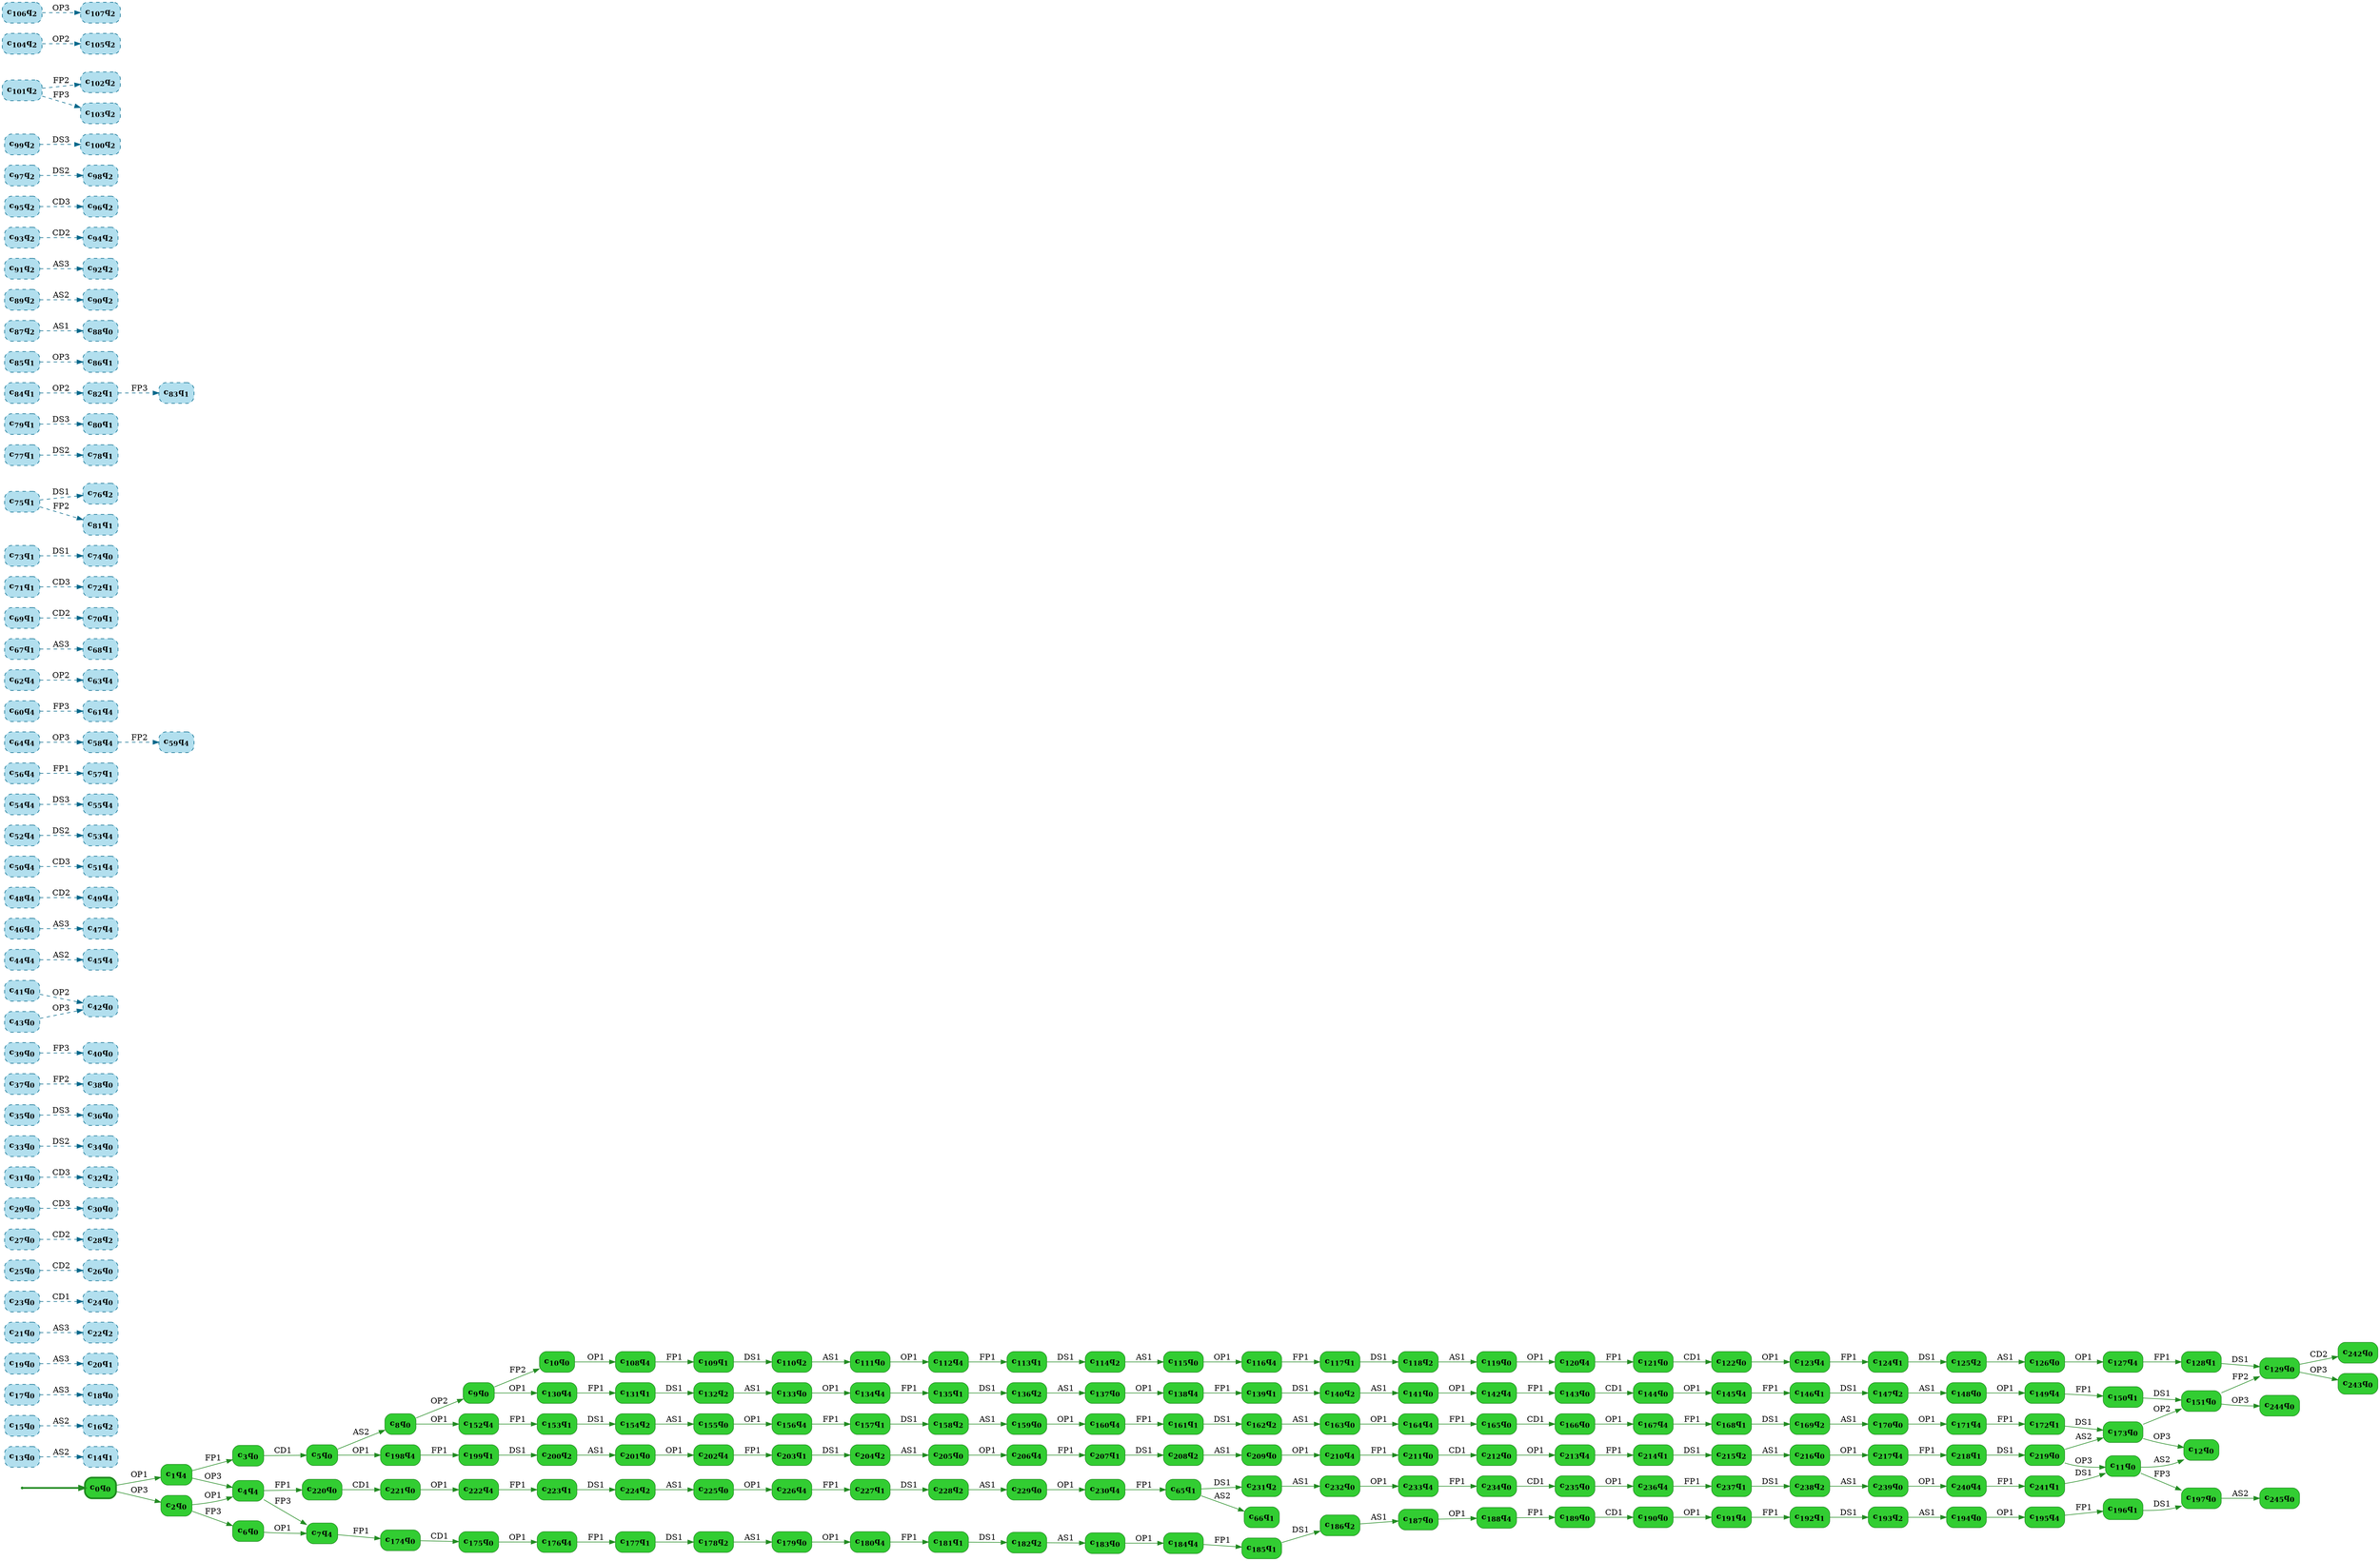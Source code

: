 digraph g {

	rankdir="LR"

	__invisible__[shape="point", color="forestgreen"]
	c0q0[label=<<b>c<sub>0</sub>q<sub>0</sub></b>>, shape="box", style="rounded, filled", fillcolor="limegreen", color="forestgreen", penwidth=3] // Initial
	c1q4[label=<<b>c<sub>1</sub>q<sub>4</sub></b>>, shape="box", style="rounded, filled", fillcolor="limegreen", color="forestgreen"]
	c3q0[label=<<b>c<sub>3</sub>q<sub>0</sub></b>>, shape="box", style="rounded, filled", fillcolor="limegreen", color="forestgreen"]
	c5q0[label=<<b>c<sub>5</sub>q<sub>0</sub></b>>, shape="box", style="rounded, filled", fillcolor="limegreen", color="forestgreen"]
	c8q0[label=<<b>c<sub>8</sub>q<sub>0</sub></b>>, shape="box", style="rounded, filled", fillcolor="limegreen", color="forestgreen"]
	c9q0[label=<<b>c<sub>9</sub>q<sub>0</sub></b>>, shape="box", style="rounded, filled", fillcolor="limegreen", color="forestgreen"]
	c10q0[label=<<b>c<sub>10</sub>q<sub>0</sub></b>>, shape="box", style="rounded, filled", fillcolor="limegreen", color="forestgreen"]
	c108q4[label=<<b>c<sub>108</sub>q<sub>4</sub></b>>, shape="box", style="rounded, filled", fillcolor="limegreen", color="forestgreen"]
	c109q1[label=<<b>c<sub>109</sub>q<sub>1</sub></b>>, shape="box", style="rounded, filled", fillcolor="limegreen", color="forestgreen"]
	c110q2[label=<<b>c<sub>110</sub>q<sub>2</sub></b>>, shape="box", style="rounded, filled", fillcolor="limegreen", color="forestgreen"]
	c111q0[label=<<b>c<sub>111</sub>q<sub>0</sub></b>>, shape="box", style="rounded, filled", fillcolor="limegreen", color="forestgreen"]
	c112q4[label=<<b>c<sub>112</sub>q<sub>4</sub></b>>, shape="box", style="rounded, filled", fillcolor="limegreen", color="forestgreen"]
	c113q1[label=<<b>c<sub>113</sub>q<sub>1</sub></b>>, shape="box", style="rounded, filled", fillcolor="limegreen", color="forestgreen"]
	c114q2[label=<<b>c<sub>114</sub>q<sub>2</sub></b>>, shape="box", style="rounded, filled", fillcolor="limegreen", color="forestgreen"]
	c115q0[label=<<b>c<sub>115</sub>q<sub>0</sub></b>>, shape="box", style="rounded, filled", fillcolor="limegreen", color="forestgreen"]
	c116q4[label=<<b>c<sub>116</sub>q<sub>4</sub></b>>, shape="box", style="rounded, filled", fillcolor="limegreen", color="forestgreen"]
	c117q1[label=<<b>c<sub>117</sub>q<sub>1</sub></b>>, shape="box", style="rounded, filled", fillcolor="limegreen", color="forestgreen"]
	c118q2[label=<<b>c<sub>118</sub>q<sub>2</sub></b>>, shape="box", style="rounded, filled", fillcolor="limegreen", color="forestgreen"]
	c119q0[label=<<b>c<sub>119</sub>q<sub>0</sub></b>>, shape="box", style="rounded, filled", fillcolor="limegreen", color="forestgreen"]
	c120q4[label=<<b>c<sub>120</sub>q<sub>4</sub></b>>, shape="box", style="rounded, filled", fillcolor="limegreen", color="forestgreen"]
	c121q0[label=<<b>c<sub>121</sub>q<sub>0</sub></b>>, shape="box", style="rounded, filled", fillcolor="limegreen", color="forestgreen"]
	c122q0[label=<<b>c<sub>122</sub>q<sub>0</sub></b>>, shape="box", style="rounded, filled", fillcolor="limegreen", color="forestgreen"]
	c123q4[label=<<b>c<sub>123</sub>q<sub>4</sub></b>>, shape="box", style="rounded, filled", fillcolor="limegreen", color="forestgreen"]
	c124q1[label=<<b>c<sub>124</sub>q<sub>1</sub></b>>, shape="box", style="rounded, filled", fillcolor="limegreen", color="forestgreen"]
	c125q2[label=<<b>c<sub>125</sub>q<sub>2</sub></b>>, shape="box", style="rounded, filled", fillcolor="limegreen", color="forestgreen"]
	c126q0[label=<<b>c<sub>126</sub>q<sub>0</sub></b>>, shape="box", style="rounded, filled", fillcolor="limegreen", color="forestgreen"]
	c127q4[label=<<b>c<sub>127</sub>q<sub>4</sub></b>>, shape="box", style="rounded, filled", fillcolor="limegreen", color="forestgreen"]
	c128q1[label=<<b>c<sub>128</sub>q<sub>1</sub></b>>, shape="box", style="rounded, filled", fillcolor="limegreen", color="forestgreen"]
	c129q0[label=<<b>c<sub>129</sub>q<sub>0</sub></b>>, shape="box", style="rounded, filled", fillcolor="limegreen", color="forestgreen"]
	c242q0[label=<<b>c<sub>242</sub>q<sub>0</sub></b>>, shape="box", style="rounded, filled", fillcolor="limegreen", color="forestgreen"]
	c243q0[label=<<b>c<sub>243</sub>q<sub>0</sub></b>>, shape="box", style="rounded, filled", fillcolor="limegreen", color="forestgreen"]
	c130q4[label=<<b>c<sub>130</sub>q<sub>4</sub></b>>, shape="box", style="rounded, filled", fillcolor="limegreen", color="forestgreen"]
	c131q1[label=<<b>c<sub>131</sub>q<sub>1</sub></b>>, shape="box", style="rounded, filled", fillcolor="limegreen", color="forestgreen"]
	c132q2[label=<<b>c<sub>132</sub>q<sub>2</sub></b>>, shape="box", style="rounded, filled", fillcolor="limegreen", color="forestgreen"]
	c133q0[label=<<b>c<sub>133</sub>q<sub>0</sub></b>>, shape="box", style="rounded, filled", fillcolor="limegreen", color="forestgreen"]
	c134q4[label=<<b>c<sub>134</sub>q<sub>4</sub></b>>, shape="box", style="rounded, filled", fillcolor="limegreen", color="forestgreen"]
	c135q1[label=<<b>c<sub>135</sub>q<sub>1</sub></b>>, shape="box", style="rounded, filled", fillcolor="limegreen", color="forestgreen"]
	c136q2[label=<<b>c<sub>136</sub>q<sub>2</sub></b>>, shape="box", style="rounded, filled", fillcolor="limegreen", color="forestgreen"]
	c137q0[label=<<b>c<sub>137</sub>q<sub>0</sub></b>>, shape="box", style="rounded, filled", fillcolor="limegreen", color="forestgreen"]
	c138q4[label=<<b>c<sub>138</sub>q<sub>4</sub></b>>, shape="box", style="rounded, filled", fillcolor="limegreen", color="forestgreen"]
	c139q1[label=<<b>c<sub>139</sub>q<sub>1</sub></b>>, shape="box", style="rounded, filled", fillcolor="limegreen", color="forestgreen"]
	c140q2[label=<<b>c<sub>140</sub>q<sub>2</sub></b>>, shape="box", style="rounded, filled", fillcolor="limegreen", color="forestgreen"]
	c141q0[label=<<b>c<sub>141</sub>q<sub>0</sub></b>>, shape="box", style="rounded, filled", fillcolor="limegreen", color="forestgreen"]
	c142q4[label=<<b>c<sub>142</sub>q<sub>4</sub></b>>, shape="box", style="rounded, filled", fillcolor="limegreen", color="forestgreen"]
	c143q0[label=<<b>c<sub>143</sub>q<sub>0</sub></b>>, shape="box", style="rounded, filled", fillcolor="limegreen", color="forestgreen"]
	c144q0[label=<<b>c<sub>144</sub>q<sub>0</sub></b>>, shape="box", style="rounded, filled", fillcolor="limegreen", color="forestgreen"]
	c145q4[label=<<b>c<sub>145</sub>q<sub>4</sub></b>>, shape="box", style="rounded, filled", fillcolor="limegreen", color="forestgreen"]
	c146q1[label=<<b>c<sub>146</sub>q<sub>1</sub></b>>, shape="box", style="rounded, filled", fillcolor="limegreen", color="forestgreen"]
	c147q2[label=<<b>c<sub>147</sub>q<sub>2</sub></b>>, shape="box", style="rounded, filled", fillcolor="limegreen", color="forestgreen"]
	c148q0[label=<<b>c<sub>148</sub>q<sub>0</sub></b>>, shape="box", style="rounded, filled", fillcolor="limegreen", color="forestgreen"]
	c149q4[label=<<b>c<sub>149</sub>q<sub>4</sub></b>>, shape="box", style="rounded, filled", fillcolor="limegreen", color="forestgreen"]
	c150q1[label=<<b>c<sub>150</sub>q<sub>1</sub></b>>, shape="box", style="rounded, filled", fillcolor="limegreen", color="forestgreen"]
	c151q0[label=<<b>c<sub>151</sub>q<sub>0</sub></b>>, shape="box", style="rounded, filled", fillcolor="limegreen", color="forestgreen"]
	c244q0[label=<<b>c<sub>244</sub>q<sub>0</sub></b>>, shape="box", style="rounded, filled", fillcolor="limegreen", color="forestgreen"]
	c152q4[label=<<b>c<sub>152</sub>q<sub>4</sub></b>>, shape="box", style="rounded, filled", fillcolor="limegreen", color="forestgreen"]
	c153q1[label=<<b>c<sub>153</sub>q<sub>1</sub></b>>, shape="box", style="rounded, filled", fillcolor="limegreen", color="forestgreen"]
	c154q2[label=<<b>c<sub>154</sub>q<sub>2</sub></b>>, shape="box", style="rounded, filled", fillcolor="limegreen", color="forestgreen"]
	c155q0[label=<<b>c<sub>155</sub>q<sub>0</sub></b>>, shape="box", style="rounded, filled", fillcolor="limegreen", color="forestgreen"]
	c156q4[label=<<b>c<sub>156</sub>q<sub>4</sub></b>>, shape="box", style="rounded, filled", fillcolor="limegreen", color="forestgreen"]
	c157q1[label=<<b>c<sub>157</sub>q<sub>1</sub></b>>, shape="box", style="rounded, filled", fillcolor="limegreen", color="forestgreen"]
	c158q2[label=<<b>c<sub>158</sub>q<sub>2</sub></b>>, shape="box", style="rounded, filled", fillcolor="limegreen", color="forestgreen"]
	c159q0[label=<<b>c<sub>159</sub>q<sub>0</sub></b>>, shape="box", style="rounded, filled", fillcolor="limegreen", color="forestgreen"]
	c160q4[label=<<b>c<sub>160</sub>q<sub>4</sub></b>>, shape="box", style="rounded, filled", fillcolor="limegreen", color="forestgreen"]
	c161q1[label=<<b>c<sub>161</sub>q<sub>1</sub></b>>, shape="box", style="rounded, filled", fillcolor="limegreen", color="forestgreen"]
	c162q2[label=<<b>c<sub>162</sub>q<sub>2</sub></b>>, shape="box", style="rounded, filled", fillcolor="limegreen", color="forestgreen"]
	c163q0[label=<<b>c<sub>163</sub>q<sub>0</sub></b>>, shape="box", style="rounded, filled", fillcolor="limegreen", color="forestgreen"]
	c164q4[label=<<b>c<sub>164</sub>q<sub>4</sub></b>>, shape="box", style="rounded, filled", fillcolor="limegreen", color="forestgreen"]
	c165q0[label=<<b>c<sub>165</sub>q<sub>0</sub></b>>, shape="box", style="rounded, filled", fillcolor="limegreen", color="forestgreen"]
	c166q0[label=<<b>c<sub>166</sub>q<sub>0</sub></b>>, shape="box", style="rounded, filled", fillcolor="limegreen", color="forestgreen"]
	c167q4[label=<<b>c<sub>167</sub>q<sub>4</sub></b>>, shape="box", style="rounded, filled", fillcolor="limegreen", color="forestgreen"]
	c168q1[label=<<b>c<sub>168</sub>q<sub>1</sub></b>>, shape="box", style="rounded, filled", fillcolor="limegreen", color="forestgreen"]
	c169q2[label=<<b>c<sub>169</sub>q<sub>2</sub></b>>, shape="box", style="rounded, filled", fillcolor="limegreen", color="forestgreen"]
	c170q0[label=<<b>c<sub>170</sub>q<sub>0</sub></b>>, shape="box", style="rounded, filled", fillcolor="limegreen", color="forestgreen"]
	c171q4[label=<<b>c<sub>171</sub>q<sub>4</sub></b>>, shape="box", style="rounded, filled", fillcolor="limegreen", color="forestgreen"]
	c172q1[label=<<b>c<sub>172</sub>q<sub>1</sub></b>>, shape="box", style="rounded, filled", fillcolor="limegreen", color="forestgreen"]
	c173q0[label=<<b>c<sub>173</sub>q<sub>0</sub></b>>, shape="box", style="rounded, filled", fillcolor="limegreen", color="forestgreen"]
	c12q0[label=<<b>c<sub>12</sub>q<sub>0</sub></b>>, shape="box", style="rounded, filled", fillcolor="limegreen", color="forestgreen"]
	c198q4[label=<<b>c<sub>198</sub>q<sub>4</sub></b>>, shape="box", style="rounded, filled", fillcolor="limegreen", color="forestgreen"]
	c199q1[label=<<b>c<sub>199</sub>q<sub>1</sub></b>>, shape="box", style="rounded, filled", fillcolor="limegreen", color="forestgreen"]
	c200q2[label=<<b>c<sub>200</sub>q<sub>2</sub></b>>, shape="box", style="rounded, filled", fillcolor="limegreen", color="forestgreen"]
	c201q0[label=<<b>c<sub>201</sub>q<sub>0</sub></b>>, shape="box", style="rounded, filled", fillcolor="limegreen", color="forestgreen"]
	c202q4[label=<<b>c<sub>202</sub>q<sub>4</sub></b>>, shape="box", style="rounded, filled", fillcolor="limegreen", color="forestgreen"]
	c203q1[label=<<b>c<sub>203</sub>q<sub>1</sub></b>>, shape="box", style="rounded, filled", fillcolor="limegreen", color="forestgreen"]
	c204q2[label=<<b>c<sub>204</sub>q<sub>2</sub></b>>, shape="box", style="rounded, filled", fillcolor="limegreen", color="forestgreen"]
	c205q0[label=<<b>c<sub>205</sub>q<sub>0</sub></b>>, shape="box", style="rounded, filled", fillcolor="limegreen", color="forestgreen"]
	c206q4[label=<<b>c<sub>206</sub>q<sub>4</sub></b>>, shape="box", style="rounded, filled", fillcolor="limegreen", color="forestgreen"]
	c207q1[label=<<b>c<sub>207</sub>q<sub>1</sub></b>>, shape="box", style="rounded, filled", fillcolor="limegreen", color="forestgreen"]
	c208q2[label=<<b>c<sub>208</sub>q<sub>2</sub></b>>, shape="box", style="rounded, filled", fillcolor="limegreen", color="forestgreen"]
	c209q0[label=<<b>c<sub>209</sub>q<sub>0</sub></b>>, shape="box", style="rounded, filled", fillcolor="limegreen", color="forestgreen"]
	c210q4[label=<<b>c<sub>210</sub>q<sub>4</sub></b>>, shape="box", style="rounded, filled", fillcolor="limegreen", color="forestgreen"]
	c211q0[label=<<b>c<sub>211</sub>q<sub>0</sub></b>>, shape="box", style="rounded, filled", fillcolor="limegreen", color="forestgreen"]
	c212q0[label=<<b>c<sub>212</sub>q<sub>0</sub></b>>, shape="box", style="rounded, filled", fillcolor="limegreen", color="forestgreen"]
	c213q4[label=<<b>c<sub>213</sub>q<sub>4</sub></b>>, shape="box", style="rounded, filled", fillcolor="limegreen", color="forestgreen"]
	c214q1[label=<<b>c<sub>214</sub>q<sub>1</sub></b>>, shape="box", style="rounded, filled", fillcolor="limegreen", color="forestgreen"]
	c215q2[label=<<b>c<sub>215</sub>q<sub>2</sub></b>>, shape="box", style="rounded, filled", fillcolor="limegreen", color="forestgreen"]
	c216q0[label=<<b>c<sub>216</sub>q<sub>0</sub></b>>, shape="box", style="rounded, filled", fillcolor="limegreen", color="forestgreen"]
	c217q4[label=<<b>c<sub>217</sub>q<sub>4</sub></b>>, shape="box", style="rounded, filled", fillcolor="limegreen", color="forestgreen"]
	c218q1[label=<<b>c<sub>218</sub>q<sub>1</sub></b>>, shape="box", style="rounded, filled", fillcolor="limegreen", color="forestgreen"]
	c219q0[label=<<b>c<sub>219</sub>q<sub>0</sub></b>>, shape="box", style="rounded, filled", fillcolor="limegreen", color="forestgreen"]
	c11q0[label=<<b>c<sub>11</sub>q<sub>0</sub></b>>, shape="box", style="rounded, filled", fillcolor="limegreen", color="forestgreen"]
	c197q0[label=<<b>c<sub>197</sub>q<sub>0</sub></b>>, shape="box", style="rounded, filled", fillcolor="limegreen", color="forestgreen"]
	c245q0[label=<<b>c<sub>245</sub>q<sub>0</sub></b>>, shape="box", style="rounded, filled", fillcolor="limegreen", color="forestgreen"]
	c4q4[label=<<b>c<sub>4</sub>q<sub>4</sub></b>>, shape="box", style="rounded, filled", fillcolor="limegreen", color="forestgreen"]
	c7q4[label=<<b>c<sub>7</sub>q<sub>4</sub></b>>, shape="box", style="rounded, filled", fillcolor="limegreen", color="forestgreen"]
	c174q0[label=<<b>c<sub>174</sub>q<sub>0</sub></b>>, shape="box", style="rounded, filled", fillcolor="limegreen", color="forestgreen"]
	c175q0[label=<<b>c<sub>175</sub>q<sub>0</sub></b>>, shape="box", style="rounded, filled", fillcolor="limegreen", color="forestgreen"]
	c176q4[label=<<b>c<sub>176</sub>q<sub>4</sub></b>>, shape="box", style="rounded, filled", fillcolor="limegreen", color="forestgreen"]
	c177q1[label=<<b>c<sub>177</sub>q<sub>1</sub></b>>, shape="box", style="rounded, filled", fillcolor="limegreen", color="forestgreen"]
	c178q2[label=<<b>c<sub>178</sub>q<sub>2</sub></b>>, shape="box", style="rounded, filled", fillcolor="limegreen", color="forestgreen"]
	c179q0[label=<<b>c<sub>179</sub>q<sub>0</sub></b>>, shape="box", style="rounded, filled", fillcolor="limegreen", color="forestgreen"]
	c180q4[label=<<b>c<sub>180</sub>q<sub>4</sub></b>>, shape="box", style="rounded, filled", fillcolor="limegreen", color="forestgreen"]
	c181q1[label=<<b>c<sub>181</sub>q<sub>1</sub></b>>, shape="box", style="rounded, filled", fillcolor="limegreen", color="forestgreen"]
	c182q2[label=<<b>c<sub>182</sub>q<sub>2</sub></b>>, shape="box", style="rounded, filled", fillcolor="limegreen", color="forestgreen"]
	c183q0[label=<<b>c<sub>183</sub>q<sub>0</sub></b>>, shape="box", style="rounded, filled", fillcolor="limegreen", color="forestgreen"]
	c184q4[label=<<b>c<sub>184</sub>q<sub>4</sub></b>>, shape="box", style="rounded, filled", fillcolor="limegreen", color="forestgreen"]
	c185q1[label=<<b>c<sub>185</sub>q<sub>1</sub></b>>, shape="box", style="rounded, filled", fillcolor="limegreen", color="forestgreen"]
	c186q2[label=<<b>c<sub>186</sub>q<sub>2</sub></b>>, shape="box", style="rounded, filled", fillcolor="limegreen", color="forestgreen"]
	c187q0[label=<<b>c<sub>187</sub>q<sub>0</sub></b>>, shape="box", style="rounded, filled", fillcolor="limegreen", color="forestgreen"]
	c188q4[label=<<b>c<sub>188</sub>q<sub>4</sub></b>>, shape="box", style="rounded, filled", fillcolor="limegreen", color="forestgreen"]
	c189q0[label=<<b>c<sub>189</sub>q<sub>0</sub></b>>, shape="box", style="rounded, filled", fillcolor="limegreen", color="forestgreen"]
	c190q0[label=<<b>c<sub>190</sub>q<sub>0</sub></b>>, shape="box", style="rounded, filled", fillcolor="limegreen", color="forestgreen"]
	c191q4[label=<<b>c<sub>191</sub>q<sub>4</sub></b>>, shape="box", style="rounded, filled", fillcolor="limegreen", color="forestgreen"]
	c192q1[label=<<b>c<sub>192</sub>q<sub>1</sub></b>>, shape="box", style="rounded, filled", fillcolor="limegreen", color="forestgreen"]
	c193q2[label=<<b>c<sub>193</sub>q<sub>2</sub></b>>, shape="box", style="rounded, filled", fillcolor="limegreen", color="forestgreen"]
	c194q0[label=<<b>c<sub>194</sub>q<sub>0</sub></b>>, shape="box", style="rounded, filled", fillcolor="limegreen", color="forestgreen"]
	c195q4[label=<<b>c<sub>195</sub>q<sub>4</sub></b>>, shape="box", style="rounded, filled", fillcolor="limegreen", color="forestgreen"]
	c196q1[label=<<b>c<sub>196</sub>q<sub>1</sub></b>>, shape="box", style="rounded, filled", fillcolor="limegreen", color="forestgreen"]
	c220q0[label=<<b>c<sub>220</sub>q<sub>0</sub></b>>, shape="box", style="rounded, filled", fillcolor="limegreen", color="forestgreen"]
	c221q0[label=<<b>c<sub>221</sub>q<sub>0</sub></b>>, shape="box", style="rounded, filled", fillcolor="limegreen", color="forestgreen"]
	c222q4[label=<<b>c<sub>222</sub>q<sub>4</sub></b>>, shape="box", style="rounded, filled", fillcolor="limegreen", color="forestgreen"]
	c223q1[label=<<b>c<sub>223</sub>q<sub>1</sub></b>>, shape="box", style="rounded, filled", fillcolor="limegreen", color="forestgreen"]
	c224q2[label=<<b>c<sub>224</sub>q<sub>2</sub></b>>, shape="box", style="rounded, filled", fillcolor="limegreen", color="forestgreen"]
	c225q0[label=<<b>c<sub>225</sub>q<sub>0</sub></b>>, shape="box", style="rounded, filled", fillcolor="limegreen", color="forestgreen"]
	c226q4[label=<<b>c<sub>226</sub>q<sub>4</sub></b>>, shape="box", style="rounded, filled", fillcolor="limegreen", color="forestgreen"]
	c227q1[label=<<b>c<sub>227</sub>q<sub>1</sub></b>>, shape="box", style="rounded, filled", fillcolor="limegreen", color="forestgreen"]
	c228q2[label=<<b>c<sub>228</sub>q<sub>2</sub></b>>, shape="box", style="rounded, filled", fillcolor="limegreen", color="forestgreen"]
	c229q0[label=<<b>c<sub>229</sub>q<sub>0</sub></b>>, shape="box", style="rounded, filled", fillcolor="limegreen", color="forestgreen"]
	c230q4[label=<<b>c<sub>230</sub>q<sub>4</sub></b>>, shape="box", style="rounded, filled", fillcolor="limegreen", color="forestgreen"]
	c65q1[label=<<b>c<sub>65</sub>q<sub>1</sub></b>>, shape="box", style="rounded, filled", fillcolor="limegreen", color="forestgreen"]
	c66q1[label=<<b>c<sub>66</sub>q<sub>1</sub></b>>, shape="box", style="rounded, filled", fillcolor="limegreen", color="forestgreen"]
	c231q2[label=<<b>c<sub>231</sub>q<sub>2</sub></b>>, shape="box", style="rounded, filled", fillcolor="limegreen", color="forestgreen"]
	c232q0[label=<<b>c<sub>232</sub>q<sub>0</sub></b>>, shape="box", style="rounded, filled", fillcolor="limegreen", color="forestgreen"]
	c233q4[label=<<b>c<sub>233</sub>q<sub>4</sub></b>>, shape="box", style="rounded, filled", fillcolor="limegreen", color="forestgreen"]
	c234q0[label=<<b>c<sub>234</sub>q<sub>0</sub></b>>, shape="box", style="rounded, filled", fillcolor="limegreen", color="forestgreen"]
	c235q0[label=<<b>c<sub>235</sub>q<sub>0</sub></b>>, shape="box", style="rounded, filled", fillcolor="limegreen", color="forestgreen"]
	c236q4[label=<<b>c<sub>236</sub>q<sub>4</sub></b>>, shape="box", style="rounded, filled", fillcolor="limegreen", color="forestgreen"]
	c237q1[label=<<b>c<sub>237</sub>q<sub>1</sub></b>>, shape="box", style="rounded, filled", fillcolor="limegreen", color="forestgreen"]
	c238q2[label=<<b>c<sub>238</sub>q<sub>2</sub></b>>, shape="box", style="rounded, filled", fillcolor="limegreen", color="forestgreen"]
	c239q0[label=<<b>c<sub>239</sub>q<sub>0</sub></b>>, shape="box", style="rounded, filled", fillcolor="limegreen", color="forestgreen"]
	c240q4[label=<<b>c<sub>240</sub>q<sub>4</sub></b>>, shape="box", style="rounded, filled", fillcolor="limegreen", color="forestgreen"]
	c241q1[label=<<b>c<sub>241</sub>q<sub>1</sub></b>>, shape="box", style="rounded, filled", fillcolor="limegreen", color="forestgreen"]
	c2q0[label=<<b>c<sub>2</sub>q<sub>0</sub></b>>, shape="box", style="rounded, filled", fillcolor="limegreen", color="forestgreen"]
	c6q0[label=<<b>c<sub>6</sub>q<sub>0</sub></b>>, shape="box", style="rounded, filled", fillcolor="limegreen", color="forestgreen"]
	c13q0[label=<<b>c<sub>13</sub>q<sub>0</sub></b>>, shape="box", style="rounded, filled, dashed", fillcolor="lightblue2", color="deepskyblue4"]
	c14q1[label=<<b>c<sub>14</sub>q<sub>1</sub></b>>, shape="box", style="rounded, filled, dashed", fillcolor="lightblue2", color="deepskyblue4"]
	c15q0[label=<<b>c<sub>15</sub>q<sub>0</sub></b>>, shape="box", style="rounded, filled, dashed", fillcolor="lightblue2", color="deepskyblue4"]
	c16q2[label=<<b>c<sub>16</sub>q<sub>2</sub></b>>, shape="box", style="rounded, filled, dashed", fillcolor="lightblue2", color="deepskyblue4"]
	c17q0[label=<<b>c<sub>17</sub>q<sub>0</sub></b>>, shape="box", style="rounded, filled, dashed", fillcolor="lightblue2", color="deepskyblue4"]
	c18q0[label=<<b>c<sub>18</sub>q<sub>0</sub></b>>, shape="box", style="rounded, filled, dashed", fillcolor="lightblue2", color="deepskyblue4"]
	c19q0[label=<<b>c<sub>19</sub>q<sub>0</sub></b>>, shape="box", style="rounded, filled, dashed", fillcolor="lightblue2", color="deepskyblue4"]
	c20q1[label=<<b>c<sub>20</sub>q<sub>1</sub></b>>, shape="box", style="rounded, filled, dashed", fillcolor="lightblue2", color="deepskyblue4"]
	c21q0[label=<<b>c<sub>21</sub>q<sub>0</sub></b>>, shape="box", style="rounded, filled, dashed", fillcolor="lightblue2", color="deepskyblue4"]
	c22q2[label=<<b>c<sub>22</sub>q<sub>2</sub></b>>, shape="box", style="rounded, filled, dashed", fillcolor="lightblue2", color="deepskyblue4"]
	c23q0[label=<<b>c<sub>23</sub>q<sub>0</sub></b>>, shape="box", style="rounded, filled, dashed", fillcolor="lightblue2", color="deepskyblue4"]
	c24q0[label=<<b>c<sub>24</sub>q<sub>0</sub></b>>, shape="box", style="rounded, filled, dashed", fillcolor="lightblue2", color="deepskyblue4"]
	c25q0[label=<<b>c<sub>25</sub>q<sub>0</sub></b>>, shape="box", style="rounded, filled, dashed", fillcolor="lightblue2", color="deepskyblue4"]
	c26q0[label=<<b>c<sub>26</sub>q<sub>0</sub></b>>, shape="box", style="rounded, filled, dashed", fillcolor="lightblue2", color="deepskyblue4"]
	c27q0[label=<<b>c<sub>27</sub>q<sub>0</sub></b>>, shape="box", style="rounded, filled, dashed", fillcolor="lightblue2", color="deepskyblue4"]
	c28q2[label=<<b>c<sub>28</sub>q<sub>2</sub></b>>, shape="box", style="rounded, filled, dashed", fillcolor="lightblue2", color="deepskyblue4"]
	c29q0[label=<<b>c<sub>29</sub>q<sub>0</sub></b>>, shape="box", style="rounded, filled, dashed", fillcolor="lightblue2", color="deepskyblue4"]
	c30q0[label=<<b>c<sub>30</sub>q<sub>0</sub></b>>, shape="box", style="rounded, filled, dashed", fillcolor="lightblue2", color="deepskyblue4"]
	c31q0[label=<<b>c<sub>31</sub>q<sub>0</sub></b>>, shape="box", style="rounded, filled, dashed", fillcolor="lightblue2", color="deepskyblue4"]
	c32q2[label=<<b>c<sub>32</sub>q<sub>2</sub></b>>, shape="box", style="rounded, filled, dashed", fillcolor="lightblue2", color="deepskyblue4"]
	c33q0[label=<<b>c<sub>33</sub>q<sub>0</sub></b>>, shape="box", style="rounded, filled, dashed", fillcolor="lightblue2", color="deepskyblue4"]
	c34q0[label=<<b>c<sub>34</sub>q<sub>0</sub></b>>, shape="box", style="rounded, filled, dashed", fillcolor="lightblue2", color="deepskyblue4"]
	c35q0[label=<<b>c<sub>35</sub>q<sub>0</sub></b>>, shape="box", style="rounded, filled, dashed", fillcolor="lightblue2", color="deepskyblue4"]
	c36q0[label=<<b>c<sub>36</sub>q<sub>0</sub></b>>, shape="box", style="rounded, filled, dashed", fillcolor="lightblue2", color="deepskyblue4"]
	c37q0[label=<<b>c<sub>37</sub>q<sub>0</sub></b>>, shape="box", style="rounded, filled, dashed", fillcolor="lightblue2", color="deepskyblue4"]
	c38q0[label=<<b>c<sub>38</sub>q<sub>0</sub></b>>, shape="box", style="rounded, filled, dashed", fillcolor="lightblue2", color="deepskyblue4"]
	c39q0[label=<<b>c<sub>39</sub>q<sub>0</sub></b>>, shape="box", style="rounded, filled, dashed", fillcolor="lightblue2", color="deepskyblue4"]
	c40q0[label=<<b>c<sub>40</sub>q<sub>0</sub></b>>, shape="box", style="rounded, filled, dashed", fillcolor="lightblue2", color="deepskyblue4"]
	c41q0[label=<<b>c<sub>41</sub>q<sub>0</sub></b>>, shape="box", style="rounded, filled, dashed", fillcolor="lightblue2", color="deepskyblue4"]
	c42q0[label=<<b>c<sub>42</sub>q<sub>0</sub></b>>, shape="box", style="rounded, filled, dashed", fillcolor="lightblue2", color="deepskyblue4"]
	c43q0[label=<<b>c<sub>43</sub>q<sub>0</sub></b>>, shape="box", style="rounded, filled, dashed", fillcolor="lightblue2", color="deepskyblue4"]
	c44q4[label=<<b>c<sub>44</sub>q<sub>4</sub></b>>, shape="box", style="rounded, filled, dashed", fillcolor="lightblue2", color="deepskyblue4"]
	c45q4[label=<<b>c<sub>45</sub>q<sub>4</sub></b>>, shape="box", style="rounded, filled, dashed", fillcolor="lightblue2", color="deepskyblue4"]
	c46q4[label=<<b>c<sub>46</sub>q<sub>4</sub></b>>, shape="box", style="rounded, filled, dashed", fillcolor="lightblue2", color="deepskyblue4"]
	c47q4[label=<<b>c<sub>47</sub>q<sub>4</sub></b>>, shape="box", style="rounded, filled, dashed", fillcolor="lightblue2", color="deepskyblue4"]
	c48q4[label=<<b>c<sub>48</sub>q<sub>4</sub></b>>, shape="box", style="rounded, filled, dashed", fillcolor="lightblue2", color="deepskyblue4"]
	c49q4[label=<<b>c<sub>49</sub>q<sub>4</sub></b>>, shape="box", style="rounded, filled, dashed", fillcolor="lightblue2", color="deepskyblue4"]
	c50q4[label=<<b>c<sub>50</sub>q<sub>4</sub></b>>, shape="box", style="rounded, filled, dashed", fillcolor="lightblue2", color="deepskyblue4"]
	c51q4[label=<<b>c<sub>51</sub>q<sub>4</sub></b>>, shape="box", style="rounded, filled, dashed", fillcolor="lightblue2", color="deepskyblue4"]
	c52q4[label=<<b>c<sub>52</sub>q<sub>4</sub></b>>, shape="box", style="rounded, filled, dashed", fillcolor="lightblue2", color="deepskyblue4"]
	c53q4[label=<<b>c<sub>53</sub>q<sub>4</sub></b>>, shape="box", style="rounded, filled, dashed", fillcolor="lightblue2", color="deepskyblue4"]
	c54q4[label=<<b>c<sub>54</sub>q<sub>4</sub></b>>, shape="box", style="rounded, filled, dashed", fillcolor="lightblue2", color="deepskyblue4"]
	c55q4[label=<<b>c<sub>55</sub>q<sub>4</sub></b>>, shape="box", style="rounded, filled, dashed", fillcolor="lightblue2", color="deepskyblue4"]
	c56q4[label=<<b>c<sub>56</sub>q<sub>4</sub></b>>, shape="box", style="rounded, filled, dashed", fillcolor="lightblue2", color="deepskyblue4"]
	c57q1[label=<<b>c<sub>57</sub>q<sub>1</sub></b>>, shape="box", style="rounded, filled, dashed", fillcolor="lightblue2", color="deepskyblue4"]
	c58q4[label=<<b>c<sub>58</sub>q<sub>4</sub></b>>, shape="box", style="rounded, filled, dashed", fillcolor="lightblue2", color="deepskyblue4"]
	c59q4[label=<<b>c<sub>59</sub>q<sub>4</sub></b>>, shape="box", style="rounded, filled, dashed", fillcolor="lightblue2", color="deepskyblue4"]
	c60q4[label=<<b>c<sub>60</sub>q<sub>4</sub></b>>, shape="box", style="rounded, filled, dashed", fillcolor="lightblue2", color="deepskyblue4"]
	c61q4[label=<<b>c<sub>61</sub>q<sub>4</sub></b>>, shape="box", style="rounded, filled, dashed", fillcolor="lightblue2", color="deepskyblue4"]
	c62q4[label=<<b>c<sub>62</sub>q<sub>4</sub></b>>, shape="box", style="rounded, filled, dashed", fillcolor="lightblue2", color="deepskyblue4"]
	c63q4[label=<<b>c<sub>63</sub>q<sub>4</sub></b>>, shape="box", style="rounded, filled, dashed", fillcolor="lightblue2", color="deepskyblue4"]
	c64q4[label=<<b>c<sub>64</sub>q<sub>4</sub></b>>, shape="box", style="rounded, filled, dashed", fillcolor="lightblue2", color="deepskyblue4"]
	c67q1[label=<<b>c<sub>67</sub>q<sub>1</sub></b>>, shape="box", style="rounded, filled, dashed", fillcolor="lightblue2", color="deepskyblue4"]
	c68q1[label=<<b>c<sub>68</sub>q<sub>1</sub></b>>, shape="box", style="rounded, filled, dashed", fillcolor="lightblue2", color="deepskyblue4"]
	c69q1[label=<<b>c<sub>69</sub>q<sub>1</sub></b>>, shape="box", style="rounded, filled, dashed", fillcolor="lightblue2", color="deepskyblue4"]
	c70q1[label=<<b>c<sub>70</sub>q<sub>1</sub></b>>, shape="box", style="rounded, filled, dashed", fillcolor="lightblue2", color="deepskyblue4"]
	c71q1[label=<<b>c<sub>71</sub>q<sub>1</sub></b>>, shape="box", style="rounded, filled, dashed", fillcolor="lightblue2", color="deepskyblue4"]
	c72q1[label=<<b>c<sub>72</sub>q<sub>1</sub></b>>, shape="box", style="rounded, filled, dashed", fillcolor="lightblue2", color="deepskyblue4"]
	c73q1[label=<<b>c<sub>73</sub>q<sub>1</sub></b>>, shape="box", style="rounded, filled, dashed", fillcolor="lightblue2", color="deepskyblue4"]
	c74q0[label=<<b>c<sub>74</sub>q<sub>0</sub></b>>, shape="box", style="rounded, filled, dashed", fillcolor="lightblue2", color="deepskyblue4"]
	c75q1[label=<<b>c<sub>75</sub>q<sub>1</sub></b>>, shape="box", style="rounded, filled, dashed", fillcolor="lightblue2", color="deepskyblue4"]
	c76q2[label=<<b>c<sub>76</sub>q<sub>2</sub></b>>, shape="box", style="rounded, filled, dashed", fillcolor="lightblue2", color="deepskyblue4"]
	c77q1[label=<<b>c<sub>77</sub>q<sub>1</sub></b>>, shape="box", style="rounded, filled, dashed", fillcolor="lightblue2", color="deepskyblue4"]
	c78q1[label=<<b>c<sub>78</sub>q<sub>1</sub></b>>, shape="box", style="rounded, filled, dashed", fillcolor="lightblue2", color="deepskyblue4"]
	c79q1[label=<<b>c<sub>79</sub>q<sub>1</sub></b>>, shape="box", style="rounded, filled, dashed", fillcolor="lightblue2", color="deepskyblue4"]
	c80q1[label=<<b>c<sub>80</sub>q<sub>1</sub></b>>, shape="box", style="rounded, filled, dashed", fillcolor="lightblue2", color="deepskyblue4"]
	c81q1[label=<<b>c<sub>81</sub>q<sub>1</sub></b>>, shape="box", style="rounded, filled, dashed", fillcolor="lightblue2", color="deepskyblue4"]
	c82q1[label=<<b>c<sub>82</sub>q<sub>1</sub></b>>, shape="box", style="rounded, filled, dashed", fillcolor="lightblue2", color="deepskyblue4"]
	c83q1[label=<<b>c<sub>83</sub>q<sub>1</sub></b>>, shape="box", style="rounded, filled, dashed", fillcolor="lightblue2", color="deepskyblue4"]
	c84q1[label=<<b>c<sub>84</sub>q<sub>1</sub></b>>, shape="box", style="rounded, filled, dashed", fillcolor="lightblue2", color="deepskyblue4"]
	c85q1[label=<<b>c<sub>85</sub>q<sub>1</sub></b>>, shape="box", style="rounded, filled, dashed", fillcolor="lightblue2", color="deepskyblue4"]
	c86q1[label=<<b>c<sub>86</sub>q<sub>1</sub></b>>, shape="box", style="rounded, filled, dashed", fillcolor="lightblue2", color="deepskyblue4"]
	c87q2[label=<<b>c<sub>87</sub>q<sub>2</sub></b>>, shape="box", style="rounded, filled, dashed", fillcolor="lightblue2", color="deepskyblue4"]
	c88q0[label=<<b>c<sub>88</sub>q<sub>0</sub></b>>, shape="box", style="rounded, filled, dashed", fillcolor="lightblue2", color="deepskyblue4"]
	c89q2[label=<<b>c<sub>89</sub>q<sub>2</sub></b>>, shape="box", style="rounded, filled, dashed", fillcolor="lightblue2", color="deepskyblue4"]
	c90q2[label=<<b>c<sub>90</sub>q<sub>2</sub></b>>, shape="box", style="rounded, filled, dashed", fillcolor="lightblue2", color="deepskyblue4"]
	c91q2[label=<<b>c<sub>91</sub>q<sub>2</sub></b>>, shape="box", style="rounded, filled, dashed", fillcolor="lightblue2", color="deepskyblue4"]
	c92q2[label=<<b>c<sub>92</sub>q<sub>2</sub></b>>, shape="box", style="rounded, filled, dashed", fillcolor="lightblue2", color="deepskyblue4"]
	c93q2[label=<<b>c<sub>93</sub>q<sub>2</sub></b>>, shape="box", style="rounded, filled, dashed", fillcolor="lightblue2", color="deepskyblue4"]
	c94q2[label=<<b>c<sub>94</sub>q<sub>2</sub></b>>, shape="box", style="rounded, filled, dashed", fillcolor="lightblue2", color="deepskyblue4"]
	c95q2[label=<<b>c<sub>95</sub>q<sub>2</sub></b>>, shape="box", style="rounded, filled, dashed", fillcolor="lightblue2", color="deepskyblue4"]
	c96q2[label=<<b>c<sub>96</sub>q<sub>2</sub></b>>, shape="box", style="rounded, filled, dashed", fillcolor="lightblue2", color="deepskyblue4"]
	c97q2[label=<<b>c<sub>97</sub>q<sub>2</sub></b>>, shape="box", style="rounded, filled, dashed", fillcolor="lightblue2", color="deepskyblue4"]
	c98q2[label=<<b>c<sub>98</sub>q<sub>2</sub></b>>, shape="box", style="rounded, filled, dashed", fillcolor="lightblue2", color="deepskyblue4"]
	c99q2[label=<<b>c<sub>99</sub>q<sub>2</sub></b>>, shape="box", style="rounded, filled, dashed", fillcolor="lightblue2", color="deepskyblue4"]
	c100q2[label=<<b>c<sub>100</sub>q<sub>2</sub></b>>, shape="box", style="rounded, filled, dashed", fillcolor="lightblue2", color="deepskyblue4"]
	c101q2[label=<<b>c<sub>101</sub>q<sub>2</sub></b>>, shape="box", style="rounded, filled, dashed", fillcolor="lightblue2", color="deepskyblue4"]
	c102q2[label=<<b>c<sub>102</sub>q<sub>2</sub></b>>, shape="box", style="rounded, filled, dashed", fillcolor="lightblue2", color="deepskyblue4"]
	c103q2[label=<<b>c<sub>103</sub>q<sub>2</sub></b>>, shape="box", style="rounded, filled, dashed", fillcolor="lightblue2", color="deepskyblue4"]
	c104q2[label=<<b>c<sub>104</sub>q<sub>2</sub></b>>, shape="box", style="rounded, filled, dashed", fillcolor="lightblue2", color="deepskyblue4"]
	c105q2[label=<<b>c<sub>105</sub>q<sub>2</sub></b>>, shape="box", style="rounded, filled, dashed", fillcolor="lightblue2", color="deepskyblue4"]
	c106q2[label=<<b>c<sub>106</sub>q<sub>2</sub></b>>, shape="box", style="rounded, filled, dashed", fillcolor="lightblue2", color="deepskyblue4"]
	c107q2[label=<<b>c<sub>107</sub>q<sub>2</sub></b>>, shape="box", style="rounded, filled, dashed", fillcolor="lightblue2", color="deepskyblue4"]

	__invisible__ -> c0q0[penwidth=3, color="forestgreen"]
	c0q0 -> c1q4[label=<OP1>, color="forestgreen"]
	c1q4 -> c3q0[label=<FP1>, color="forestgreen"]
	c3q0 -> c5q0[label=<CD1>, color="forestgreen"]
	c5q0 -> c8q0[label=<AS2>, color="forestgreen"]
	c8q0 -> c9q0[label=<OP2>, color="forestgreen"]
	c9q0 -> c10q0[label=<FP2>, color="forestgreen"]
	c10q0 -> c108q4[label=<OP1>, color="forestgreen"]
	c108q4 -> c109q1[label=<FP1>, color="forestgreen"]
	c109q1 -> c110q2[label=<DS1>, color="forestgreen"]
	c110q2 -> c111q0[label=<AS1>, color="forestgreen"]
	c111q0 -> c112q4[label=<OP1>, color="forestgreen"]
	c112q4 -> c113q1[label=<FP1>, color="forestgreen"]
	c113q1 -> c114q2[label=<DS1>, color="forestgreen"]
	c114q2 -> c115q0[label=<AS1>, color="forestgreen"]
	c115q0 -> c116q4[label=<OP1>, color="forestgreen"]
	c116q4 -> c117q1[label=<FP1>, color="forestgreen"]
	c117q1 -> c118q2[label=<DS1>, color="forestgreen"]
	c118q2 -> c119q0[label=<AS1>, color="forestgreen"]
	c119q0 -> c120q4[label=<OP1>, color="forestgreen"]
	c120q4 -> c121q0[label=<FP1>, color="forestgreen"]
	c121q0 -> c122q0[label=<CD1>, color="forestgreen"]
	c122q0 -> c123q4[label=<OP1>, color="forestgreen"]
	c123q4 -> c124q1[label=<FP1>, color="forestgreen"]
	c124q1 -> c125q2[label=<DS1>, color="forestgreen"]
	c125q2 -> c126q0[label=<AS1>, color="forestgreen"]
	c126q0 -> c127q4[label=<OP1>, color="forestgreen"]
	c127q4 -> c128q1[label=<FP1>, color="forestgreen"]
	c128q1 -> c129q0[label=<DS1>, color="forestgreen"]
	c129q0 -> c242q0[label=<CD2>, color="forestgreen"]
	c129q0 -> c243q0[label=<OP3>, color="forestgreen"]
	c9q0 -> c130q4[label=<OP1>, color="forestgreen"]
	c130q4 -> c131q1[label=<FP1>, color="forestgreen"]
	c131q1 -> c132q2[label=<DS1>, color="forestgreen"]
	c132q2 -> c133q0[label=<AS1>, color="forestgreen"]
	c133q0 -> c134q4[label=<OP1>, color="forestgreen"]
	c134q4 -> c135q1[label=<FP1>, color="forestgreen"]
	c135q1 -> c136q2[label=<DS1>, color="forestgreen"]
	c136q2 -> c137q0[label=<AS1>, color="forestgreen"]
	c137q0 -> c138q4[label=<OP1>, color="forestgreen"]
	c138q4 -> c139q1[label=<FP1>, color="forestgreen"]
	c139q1 -> c140q2[label=<DS1>, color="forestgreen"]
	c140q2 -> c141q0[label=<AS1>, color="forestgreen"]
	c141q0 -> c142q4[label=<OP1>, color="forestgreen"]
	c142q4 -> c143q0[label=<FP1>, color="forestgreen"]
	c143q0 -> c144q0[label=<CD1>, color="forestgreen"]
	c144q0 -> c145q4[label=<OP1>, color="forestgreen"]
	c145q4 -> c146q1[label=<FP1>, color="forestgreen"]
	c146q1 -> c147q2[label=<DS1>, color="forestgreen"]
	c147q2 -> c148q0[label=<AS1>, color="forestgreen"]
	c148q0 -> c149q4[label=<OP1>, color="forestgreen"]
	c149q4 -> c150q1[label=<FP1>, color="forestgreen"]
	c150q1 -> c151q0[label=<DS1>, color="forestgreen"]
	c151q0 -> c129q0[label=<FP2>, color="forestgreen"]
	c151q0 -> c244q0[label=<OP3>, color="forestgreen"]
	c8q0 -> c152q4[label=<OP1>, color="forestgreen"]
	c152q4 -> c153q1[label=<FP1>, color="forestgreen"]
	c153q1 -> c154q2[label=<DS1>, color="forestgreen"]
	c154q2 -> c155q0[label=<AS1>, color="forestgreen"]
	c155q0 -> c156q4[label=<OP1>, color="forestgreen"]
	c156q4 -> c157q1[label=<FP1>, color="forestgreen"]
	c157q1 -> c158q2[label=<DS1>, color="forestgreen"]
	c158q2 -> c159q0[label=<AS1>, color="forestgreen"]
	c159q0 -> c160q4[label=<OP1>, color="forestgreen"]
	c160q4 -> c161q1[label=<FP1>, color="forestgreen"]
	c161q1 -> c162q2[label=<DS1>, color="forestgreen"]
	c162q2 -> c163q0[label=<AS1>, color="forestgreen"]
	c163q0 -> c164q4[label=<OP1>, color="forestgreen"]
	c164q4 -> c165q0[label=<FP1>, color="forestgreen"]
	c165q0 -> c166q0[label=<CD1>, color="forestgreen"]
	c166q0 -> c167q4[label=<OP1>, color="forestgreen"]
	c167q4 -> c168q1[label=<FP1>, color="forestgreen"]
	c168q1 -> c169q2[label=<DS1>, color="forestgreen"]
	c169q2 -> c170q0[label=<AS1>, color="forestgreen"]
	c170q0 -> c171q4[label=<OP1>, color="forestgreen"]
	c171q4 -> c172q1[label=<FP1>, color="forestgreen"]
	c172q1 -> c173q0[label=<DS1>, color="forestgreen"]
	c173q0 -> c151q0[label=<OP2>, color="forestgreen"]
	c173q0 -> c12q0[label=<OP3>, color="forestgreen"]
	c5q0 -> c198q4[label=<OP1>, color="forestgreen"]
	c198q4 -> c199q1[label=<FP1>, color="forestgreen"]
	c199q1 -> c200q2[label=<DS1>, color="forestgreen"]
	c200q2 -> c201q0[label=<AS1>, color="forestgreen"]
	c201q0 -> c202q4[label=<OP1>, color="forestgreen"]
	c202q4 -> c203q1[label=<FP1>, color="forestgreen"]
	c203q1 -> c204q2[label=<DS1>, color="forestgreen"]
	c204q2 -> c205q0[label=<AS1>, color="forestgreen"]
	c205q0 -> c206q4[label=<OP1>, color="forestgreen"]
	c206q4 -> c207q1[label=<FP1>, color="forestgreen"]
	c207q1 -> c208q2[label=<DS1>, color="forestgreen"]
	c208q2 -> c209q0[label=<AS1>, color="forestgreen"]
	c209q0 -> c210q4[label=<OP1>, color="forestgreen"]
	c210q4 -> c211q0[label=<FP1>, color="forestgreen"]
	c211q0 -> c212q0[label=<CD1>, color="forestgreen"]
	c212q0 -> c213q4[label=<OP1>, color="forestgreen"]
	c213q4 -> c214q1[label=<FP1>, color="forestgreen"]
	c214q1 -> c215q2[label=<DS1>, color="forestgreen"]
	c215q2 -> c216q0[label=<AS1>, color="forestgreen"]
	c216q0 -> c217q4[label=<OP1>, color="forestgreen"]
	c217q4 -> c218q1[label=<FP1>, color="forestgreen"]
	c218q1 -> c219q0[label=<DS1>, color="forestgreen"]
	c219q0 -> c173q0[label=<AS2>, color="forestgreen"]
	c219q0 -> c11q0[label=<OP3>, color="forestgreen"]
	c11q0 -> c12q0[label=<AS2>, color="forestgreen"]
	c11q0 -> c197q0[label=<FP3>, color="forestgreen"]
	c197q0 -> c245q0[label=<AS2>, color="forestgreen"]
	c1q4 -> c4q4[label=<OP3>, color="forestgreen"]
	c4q4 -> c7q4[label=<FP3>, color="forestgreen"]
	c7q4 -> c174q0[label=<FP1>, color="forestgreen"]
	c174q0 -> c175q0[label=<CD1>, color="forestgreen"]
	c175q0 -> c176q4[label=<OP1>, color="forestgreen"]
	c176q4 -> c177q1[label=<FP1>, color="forestgreen"]
	c177q1 -> c178q2[label=<DS1>, color="forestgreen"]
	c178q2 -> c179q0[label=<AS1>, color="forestgreen"]
	c179q0 -> c180q4[label=<OP1>, color="forestgreen"]
	c180q4 -> c181q1[label=<FP1>, color="forestgreen"]
	c181q1 -> c182q2[label=<DS1>, color="forestgreen"]
	c182q2 -> c183q0[label=<AS1>, color="forestgreen"]
	c183q0 -> c184q4[label=<OP1>, color="forestgreen"]
	c184q4 -> c185q1[label=<FP1>, color="forestgreen"]
	c185q1 -> c186q2[label=<DS1>, color="forestgreen"]
	c186q2 -> c187q0[label=<AS1>, color="forestgreen"]
	c187q0 -> c188q4[label=<OP1>, color="forestgreen"]
	c188q4 -> c189q0[label=<FP1>, color="forestgreen"]
	c189q0 -> c190q0[label=<CD1>, color="forestgreen"]
	c190q0 -> c191q4[label=<OP1>, color="forestgreen"]
	c191q4 -> c192q1[label=<FP1>, color="forestgreen"]
	c192q1 -> c193q2[label=<DS1>, color="forestgreen"]
	c193q2 -> c194q0[label=<AS1>, color="forestgreen"]
	c194q0 -> c195q4[label=<OP1>, color="forestgreen"]
	c195q4 -> c196q1[label=<FP1>, color="forestgreen"]
	c196q1 -> c197q0[label=<DS1>, color="forestgreen"]
	c4q4 -> c220q0[label=<FP1>, color="forestgreen"]
	c220q0 -> c221q0[label=<CD1>, color="forestgreen"]
	c221q0 -> c222q4[label=<OP1>, color="forestgreen"]
	c222q4 -> c223q1[label=<FP1>, color="forestgreen"]
	c223q1 -> c224q2[label=<DS1>, color="forestgreen"]
	c224q2 -> c225q0[label=<AS1>, color="forestgreen"]
	c225q0 -> c226q4[label=<OP1>, color="forestgreen"]
	c226q4 -> c227q1[label=<FP1>, color="forestgreen"]
	c227q1 -> c228q2[label=<DS1>, color="forestgreen"]
	c228q2 -> c229q0[label=<AS1>, color="forestgreen"]
	c229q0 -> c230q4[label=<OP1>, color="forestgreen"]
	c230q4 -> c65q1[label=<FP1>, color="forestgreen"]
	c65q1 -> c66q1[label=<AS2>, color="forestgreen"]
	c65q1 -> c231q2[label=<DS1>, color="forestgreen"]
	c231q2 -> c232q0[label=<AS1>, color="forestgreen"]
	c232q0 -> c233q4[label=<OP1>, color="forestgreen"]
	c233q4 -> c234q0[label=<FP1>, color="forestgreen"]
	c234q0 -> c235q0[label=<CD1>, color="forestgreen"]
	c235q0 -> c236q4[label=<OP1>, color="forestgreen"]
	c236q4 -> c237q1[label=<FP1>, color="forestgreen"]
	c237q1 -> c238q2[label=<DS1>, color="forestgreen"]
	c238q2 -> c239q0[label=<AS1>, color="forestgreen"]
	c239q0 -> c240q4[label=<OP1>, color="forestgreen"]
	c240q4 -> c241q1[label=<FP1>, color="forestgreen"]
	c241q1 -> c11q0[label=<DS1>, color="forestgreen"]
	c0q0 -> c2q0[label=<OP3>, color="forestgreen"]
	c2q0 -> c6q0[label=<FP3>, color="forestgreen"]
	c6q0 -> c7q4[label=<OP1>, color="forestgreen"]
	c2q0 -> c4q4[label=<OP1>, color="forestgreen"]
	c13q0 -> c14q1[label=<AS2>, color="deepskyblue4", style="dashed"]
	c15q0 -> c16q2[label=<AS2>, color="deepskyblue4", style="dashed"]
	c17q0 -> c18q0[label=<AS3>, color="deepskyblue4", style="dashed"]
	c19q0 -> c20q1[label=<AS3>, color="deepskyblue4", style="dashed"]
	c21q0 -> c22q2[label=<AS3>, color="deepskyblue4", style="dashed"]
	c23q0 -> c24q0[label=<CD1>, color="deepskyblue4", style="dashed"]
	c25q0 -> c26q0[label=<CD2>, color="deepskyblue4", style="dashed"]
	c27q0 -> c28q2[label=<CD2>, color="deepskyblue4", style="dashed"]
	c29q0 -> c30q0[label=<CD3>, color="deepskyblue4", style="dashed"]
	c31q0 -> c32q2[label=<CD3>, color="deepskyblue4", style="dashed"]
	c33q0 -> c34q0[label=<DS2>, color="deepskyblue4", style="dashed"]
	c35q0 -> c36q0[label=<DS3>, color="deepskyblue4", style="dashed"]
	c37q0 -> c38q0[label=<FP2>, color="deepskyblue4", style="dashed"]
	c39q0 -> c40q0[label=<FP3>, color="deepskyblue4", style="dashed"]
	c41q0 -> c42q0[label=<OP2>, color="deepskyblue4", style="dashed"]
	c43q0 -> c42q0[label=<OP3>, color="deepskyblue4", style="dashed"]
	c44q4 -> c45q4[label=<AS2>, color="deepskyblue4", style="dashed"]
	c46q4 -> c47q4[label=<AS3>, color="deepskyblue4", style="dashed"]
	c48q4 -> c49q4[label=<CD2>, color="deepskyblue4", style="dashed"]
	c50q4 -> c51q4[label=<CD3>, color="deepskyblue4", style="dashed"]
	c52q4 -> c53q4[label=<DS2>, color="deepskyblue4", style="dashed"]
	c54q4 -> c55q4[label=<DS3>, color="deepskyblue4", style="dashed"]
	c56q4 -> c57q1[label=<FP1>, color="deepskyblue4", style="dashed"]
	c58q4 -> c59q4[label=<FP2>, color="deepskyblue4", style="dashed"]
	c60q4 -> c61q4[label=<FP3>, color="deepskyblue4", style="dashed"]
	c62q4 -> c63q4[label=<OP2>, color="deepskyblue4", style="dashed"]
	c64q4 -> c58q4[label=<OP3>, color="deepskyblue4", style="dashed"]
	c67q1 -> c68q1[label=<AS3>, color="deepskyblue4", style="dashed"]
	c69q1 -> c70q1[label=<CD2>, color="deepskyblue4", style="dashed"]
	c71q1 -> c72q1[label=<CD3>, color="deepskyblue4", style="dashed"]
	c73q1 -> c74q0[label=<DS1>, color="deepskyblue4", style="dashed"]
	c75q1 -> c76q2[label=<DS1>, color="deepskyblue4", style="dashed"]
	c77q1 -> c78q1[label=<DS2>, color="deepskyblue4", style="dashed"]
	c79q1 -> c80q1[label=<DS3>, color="deepskyblue4", style="dashed"]
	c75q1 -> c81q1[label=<FP2>, color="deepskyblue4", style="dashed"]
	c82q1 -> c83q1[label=<FP3>, color="deepskyblue4", style="dashed"]
	c84q1 -> c82q1[label=<OP2>, color="deepskyblue4", style="dashed"]
	c85q1 -> c86q1[label=<OP3>, color="deepskyblue4", style="dashed"]
	c87q2 -> c88q0[label=<AS1>, color="deepskyblue4", style="dashed"]
	c89q2 -> c90q2[label=<AS2>, color="deepskyblue4", style="dashed"]
	c91q2 -> c92q2[label=<AS3>, color="deepskyblue4", style="dashed"]
	c93q2 -> c94q2[label=<CD2>, color="deepskyblue4", style="dashed"]
	c95q2 -> c96q2[label=<CD3>, color="deepskyblue4", style="dashed"]
	c97q2 -> c98q2[label=<DS2>, color="deepskyblue4", style="dashed"]
	c99q2 -> c100q2[label=<DS3>, color="deepskyblue4", style="dashed"]
	c101q2 -> c102q2[label=<FP2>, color="deepskyblue4", style="dashed"]
	c101q2 -> c103q2[label=<FP3>, color="deepskyblue4", style="dashed"]
	c104q2 -> c105q2[label=<OP2>, color="deepskyblue4", style="dashed"]
	c106q2 -> c107q2[label=<OP3>, color="deepskyblue4", style="dashed"]

}

